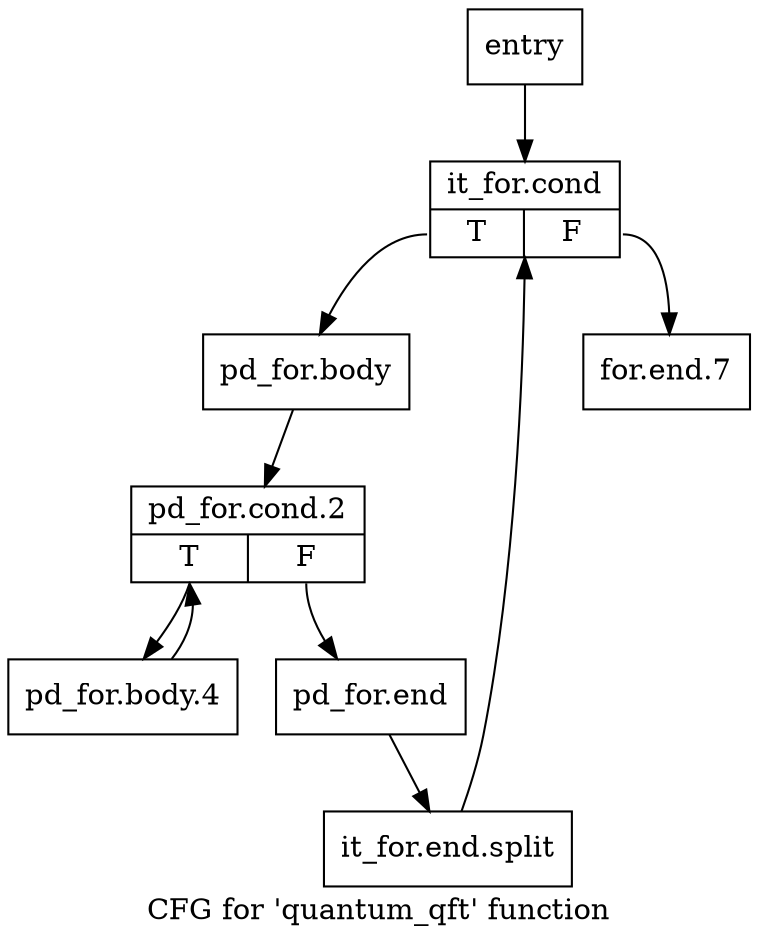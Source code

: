 digraph "CFG for 'quantum_qft' function" {
	label="CFG for 'quantum_qft' function";

	Node0x15e5170 [shape=record,label="{entry}"];
	Node0x15e5170 -> Node0x15e51c0;
	Node0x15e51c0 [shape=record,label="{it_for.cond|{<s0>T|<s1>F}}"];
	Node0x15e51c0:s0 -> Node0x15e5210;
	Node0x15e51c0:s1 -> Node0x15e5350;
	Node0x15e5210 [shape=record,label="{pd_for.body}"];
	Node0x15e5210 -> Node0x15e5260;
	Node0x15e5260 [shape=record,label="{pd_for.cond.2|{<s0>T|<s1>F}}"];
	Node0x15e5260:s0 -> Node0x15e52b0;
	Node0x15e5260:s1 -> Node0x15e5300;
	Node0x15e52b0 [shape=record,label="{pd_for.body.4}"];
	Node0x15e52b0 -> Node0x15e5260;
	Node0x15e5300 [shape=record,label="{pd_for.end}"];
	Node0x15e5300 -> Node0x1740460;
	Node0x1740460 [shape=record,label="{it_for.end.split}"];
	Node0x1740460 -> Node0x15e51c0;
	Node0x15e5350 [shape=record,label="{for.end.7}"];
}
